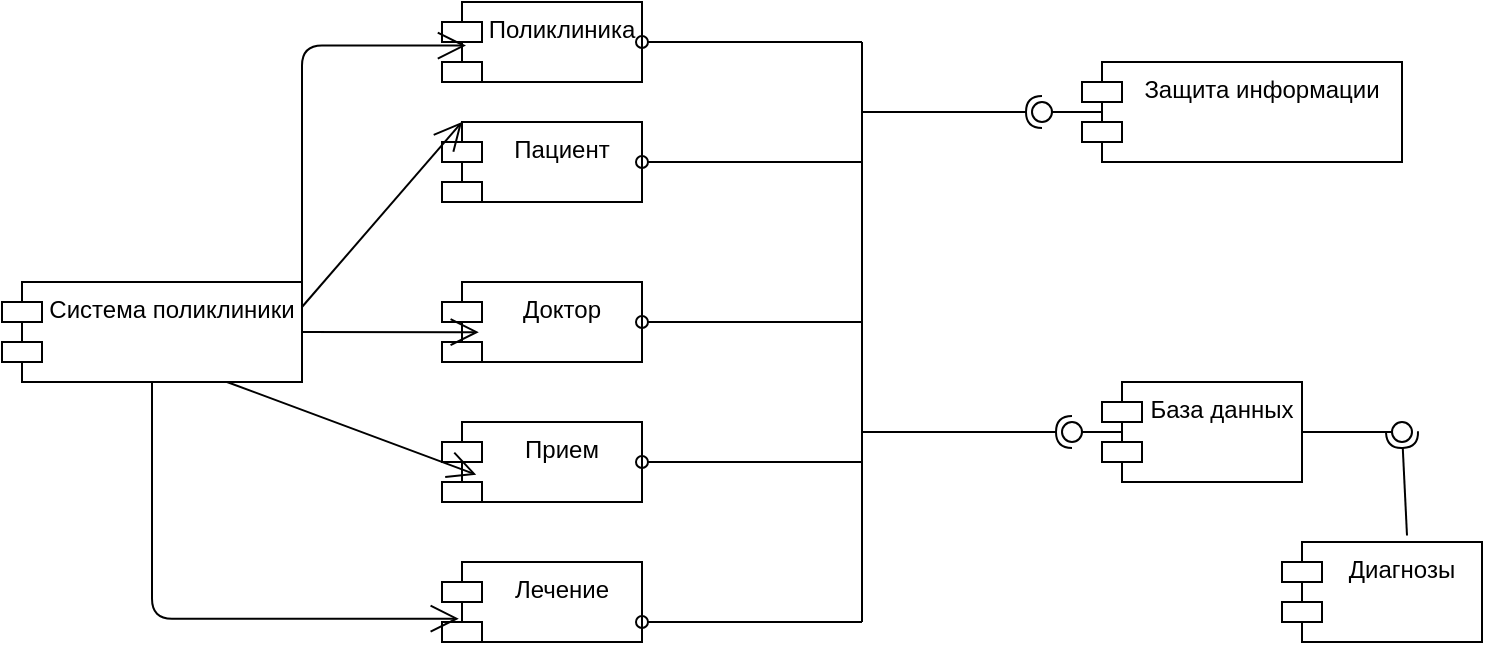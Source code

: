 <mxfile version="13.9.2" type="github"><diagram id="kE6_OOQiFV9fI9bZFdlB" name="Page-1"><mxGraphModel dx="898" dy="511" grid="1" gridSize="10" guides="1" tooltips="1" connect="1" arrows="1" fold="1" page="1" pageScale="1" pageWidth="827" pageHeight="1169" math="0" shadow="0"><root><mxCell id="0"/><mxCell id="1" parent="0"/><mxCell id="DkCNJi5BpqNCgtp9qnSv-1" value="Система поликлиники" style="shape=module;align=left;spacingLeft=20;align=center;verticalAlign=top;" vertex="1" parent="1"><mxGeometry x="10" y="170" width="150" height="50" as="geometry"/></mxCell><mxCell id="DkCNJi5BpqNCgtp9qnSv-2" value="Поликлиника" style="shape=module;align=left;spacingLeft=20;align=center;verticalAlign=top;" vertex="1" parent="1"><mxGeometry x="230" y="30" width="100" height="40" as="geometry"/></mxCell><mxCell id="DkCNJi5BpqNCgtp9qnSv-3" value="Пациент" style="shape=module;align=left;spacingLeft=20;align=center;verticalAlign=top;" vertex="1" parent="1"><mxGeometry x="230" y="90" width="100" height="40" as="geometry"/></mxCell><mxCell id="DkCNJi5BpqNCgtp9qnSv-4" value="Доктор" style="shape=module;align=left;spacingLeft=20;align=center;verticalAlign=top;" vertex="1" parent="1"><mxGeometry x="230" y="170" width="100" height="40" as="geometry"/></mxCell><mxCell id="DkCNJi5BpqNCgtp9qnSv-5" value="Прием" style="shape=module;align=left;spacingLeft=20;align=center;verticalAlign=top;" vertex="1" parent="1"><mxGeometry x="230" y="240" width="100" height="40" as="geometry"/></mxCell><mxCell id="DkCNJi5BpqNCgtp9qnSv-6" value="Лечение" style="shape=module;align=left;spacingLeft=20;align=center;verticalAlign=top;" vertex="1" parent="1"><mxGeometry x="230" y="310" width="100" height="40" as="geometry"/></mxCell><mxCell id="DkCNJi5BpqNCgtp9qnSv-7" value="" style="endArrow=open;endFill=1;endSize=12;html=1;exitX=1;exitY=0.25;exitDx=0;exitDy=0;entryX=0.12;entryY=0.545;entryDx=0;entryDy=0;entryPerimeter=0;edgeStyle=orthogonalEdgeStyle;" edge="1" parent="1" source="DkCNJi5BpqNCgtp9qnSv-1" target="DkCNJi5BpqNCgtp9qnSv-2"><mxGeometry width="160" relative="1" as="geometry"><mxPoint x="330" y="260" as="sourcePoint"/><mxPoint x="490" y="260" as="targetPoint"/><Array as="points"><mxPoint x="160" y="52"/></Array></mxGeometry></mxCell><mxCell id="DkCNJi5BpqNCgtp9qnSv-8" value="" style="endArrow=open;endFill=1;endSize=12;html=1;exitX=1;exitY=0.25;exitDx=0;exitDy=0;entryX=0;entryY=0;entryDx=10;entryDy=0;entryPerimeter=0;" edge="1" parent="1" source="DkCNJi5BpqNCgtp9qnSv-1" target="DkCNJi5BpqNCgtp9qnSv-3"><mxGeometry width="160" relative="1" as="geometry"><mxPoint x="330" y="260" as="sourcePoint"/><mxPoint x="490" y="260" as="targetPoint"/></mxGeometry></mxCell><mxCell id="DkCNJi5BpqNCgtp9qnSv-9" value="" style="endArrow=open;endFill=1;endSize=12;html=1;exitX=1;exitY=0.5;exitDx=0;exitDy=0;entryX=0.184;entryY=0.627;entryDx=0;entryDy=0;entryPerimeter=0;" edge="1" parent="1" source="DkCNJi5BpqNCgtp9qnSv-1" target="DkCNJi5BpqNCgtp9qnSv-4"><mxGeometry width="160" relative="1" as="geometry"><mxPoint x="330" y="260" as="sourcePoint"/><mxPoint x="490" y="260" as="targetPoint"/></mxGeometry></mxCell><mxCell id="DkCNJi5BpqNCgtp9qnSv-12" value="" style="endArrow=open;endFill=1;endSize=12;html=1;exitX=0.5;exitY=1;exitDx=0;exitDy=0;entryX=0.084;entryY=0.709;entryDx=0;entryDy=0;entryPerimeter=0;edgeStyle=orthogonalEdgeStyle;" edge="1" parent="1" source="DkCNJi5BpqNCgtp9qnSv-1" target="DkCNJi5BpqNCgtp9qnSv-6"><mxGeometry width="160" relative="1" as="geometry"><mxPoint x="330" y="260" as="sourcePoint"/><mxPoint x="490" y="260" as="targetPoint"/><Array as="points"><mxPoint x="85" y="338"/></Array></mxGeometry></mxCell><mxCell id="DkCNJi5BpqNCgtp9qnSv-14" value="" style="endArrow=open;endFill=1;endSize=12;html=1;exitX=0.75;exitY=1;exitDx=0;exitDy=0;entryX=0.171;entryY=0.659;entryDx=0;entryDy=0;entryPerimeter=0;" edge="1" parent="1" source="DkCNJi5BpqNCgtp9qnSv-1" target="DkCNJi5BpqNCgtp9qnSv-5"><mxGeometry width="160" relative="1" as="geometry"><mxPoint x="330" y="260" as="sourcePoint"/><mxPoint x="490" y="260" as="targetPoint"/></mxGeometry></mxCell><mxCell id="DkCNJi5BpqNCgtp9qnSv-19" value="" style="endArrow=oval;html=1;entryX=1;entryY=0.5;entryDx=0;entryDy=0;startArrow=none;startFill=0;endFill=0;" edge="1" parent="1" target="DkCNJi5BpqNCgtp9qnSv-2"><mxGeometry width="50" height="50" relative="1" as="geometry"><mxPoint x="440" y="50" as="sourcePoint"/><mxPoint x="440" y="240" as="targetPoint"/></mxGeometry></mxCell><mxCell id="DkCNJi5BpqNCgtp9qnSv-20" value="" style="endArrow=none;html=1;" edge="1" parent="1"><mxGeometry width="50" height="50" relative="1" as="geometry"><mxPoint x="440" y="340" as="sourcePoint"/><mxPoint x="440" y="50" as="targetPoint"/></mxGeometry></mxCell><mxCell id="DkCNJi5BpqNCgtp9qnSv-21" value="" style="endArrow=oval;html=1;entryX=1;entryY=0.5;entryDx=0;entryDy=0;endFill=0;" edge="1" parent="1" target="DkCNJi5BpqNCgtp9qnSv-3"><mxGeometry width="50" height="50" relative="1" as="geometry"><mxPoint x="440" y="110" as="sourcePoint"/><mxPoint x="440" y="240" as="targetPoint"/></mxGeometry></mxCell><mxCell id="DkCNJi5BpqNCgtp9qnSv-22" value="" style="endArrow=oval;html=1;entryX=1;entryY=0.5;entryDx=0;entryDy=0;endFill=0;" edge="1" parent="1" target="DkCNJi5BpqNCgtp9qnSv-4"><mxGeometry width="50" height="50" relative="1" as="geometry"><mxPoint x="440" y="190" as="sourcePoint"/><mxPoint x="440" y="240" as="targetPoint"/></mxGeometry></mxCell><mxCell id="DkCNJi5BpqNCgtp9qnSv-23" value="" style="endArrow=oval;html=1;entryX=1;entryY=0.5;entryDx=0;entryDy=0;endFill=0;" edge="1" parent="1" target="DkCNJi5BpqNCgtp9qnSv-5"><mxGeometry width="50" height="50" relative="1" as="geometry"><mxPoint x="440" y="260" as="sourcePoint"/><mxPoint x="440" y="240" as="targetPoint"/></mxGeometry></mxCell><mxCell id="DkCNJi5BpqNCgtp9qnSv-24" value="" style="endArrow=oval;html=1;endFill=0;" edge="1" parent="1"><mxGeometry width="50" height="50" relative="1" as="geometry"><mxPoint x="440" y="340" as="sourcePoint"/><mxPoint x="330" y="340" as="targetPoint"/></mxGeometry></mxCell><mxCell id="DkCNJi5BpqNCgtp9qnSv-25" value="" style="rounded=0;orthogonalLoop=1;jettySize=auto;html=1;endArrow=none;endFill=0;" edge="1" target="DkCNJi5BpqNCgtp9qnSv-27" parent="1"><mxGeometry relative="1" as="geometry"><mxPoint x="590" y="85" as="sourcePoint"/></mxGeometry></mxCell><mxCell id="DkCNJi5BpqNCgtp9qnSv-26" value="" style="rounded=0;orthogonalLoop=1;jettySize=auto;html=1;endArrow=halfCircle;endFill=0;entryX=0.5;entryY=0.5;entryDx=0;entryDy=0;endSize=6;strokeWidth=1;" edge="1" target="DkCNJi5BpqNCgtp9qnSv-27" parent="1"><mxGeometry relative="1" as="geometry"><mxPoint x="440" y="85" as="sourcePoint"/></mxGeometry></mxCell><mxCell id="DkCNJi5BpqNCgtp9qnSv-27" value="" style="ellipse;whiteSpace=wrap;html=1;fontFamily=Helvetica;fontSize=12;fontColor=#000000;align=center;strokeColor=#000000;fillColor=#ffffff;points=[];aspect=fixed;resizable=0;" vertex="1" parent="1"><mxGeometry x="525" y="80" width="10" height="10" as="geometry"/></mxCell><mxCell id="DkCNJi5BpqNCgtp9qnSv-31" value="" style="rounded=0;orthogonalLoop=1;jettySize=auto;html=1;endArrow=none;endFill=0;" edge="1" target="DkCNJi5BpqNCgtp9qnSv-33" parent="1"><mxGeometry relative="1" as="geometry"><mxPoint x="600" y="245" as="sourcePoint"/></mxGeometry></mxCell><mxCell id="DkCNJi5BpqNCgtp9qnSv-32" value="" style="rounded=0;orthogonalLoop=1;jettySize=auto;html=1;endArrow=halfCircle;endFill=0;entryX=0.5;entryY=0.5;entryDx=0;entryDy=0;endSize=6;strokeWidth=1;" edge="1" target="DkCNJi5BpqNCgtp9qnSv-33" parent="1"><mxGeometry relative="1" as="geometry"><mxPoint x="440" y="245" as="sourcePoint"/></mxGeometry></mxCell><mxCell id="DkCNJi5BpqNCgtp9qnSv-33" value="" style="ellipse;whiteSpace=wrap;html=1;fontFamily=Helvetica;fontSize=12;fontColor=#000000;align=center;strokeColor=#000000;fillColor=#ffffff;points=[];aspect=fixed;resizable=0;" vertex="1" parent="1"><mxGeometry x="540" y="240" width="10" height="10" as="geometry"/></mxCell><mxCell id="DkCNJi5BpqNCgtp9qnSv-34" value="Защита информации" style="shape=module;align=left;spacingLeft=20;align=center;verticalAlign=top;" vertex="1" parent="1"><mxGeometry x="550" y="60" width="160" height="50" as="geometry"/></mxCell><mxCell id="DkCNJi5BpqNCgtp9qnSv-35" value="База данных" style="shape=module;align=left;spacingLeft=20;align=center;verticalAlign=top;" vertex="1" parent="1"><mxGeometry x="560" y="220" width="100" height="50" as="geometry"/></mxCell><mxCell id="DkCNJi5BpqNCgtp9qnSv-36" value="" style="rounded=0;orthogonalLoop=1;jettySize=auto;html=1;endArrow=none;endFill=0;exitX=1;exitY=0.5;exitDx=0;exitDy=0;" edge="1" target="DkCNJi5BpqNCgtp9qnSv-38" parent="1" source="DkCNJi5BpqNCgtp9qnSv-35"><mxGeometry relative="1" as="geometry"><mxPoint x="690" y="245" as="sourcePoint"/></mxGeometry></mxCell><mxCell id="DkCNJi5BpqNCgtp9qnSv-37" value="" style="rounded=0;orthogonalLoop=1;jettySize=auto;html=1;endArrow=halfCircle;endFill=0;entryX=0.5;entryY=0.5;entryDx=0;entryDy=0;endSize=6;strokeWidth=1;exitX=0.625;exitY=-0.065;exitDx=0;exitDy=0;exitPerimeter=0;" edge="1" target="DkCNJi5BpqNCgtp9qnSv-38" parent="1" source="DkCNJi5BpqNCgtp9qnSv-39"><mxGeometry relative="1" as="geometry"><mxPoint x="730" y="245" as="sourcePoint"/></mxGeometry></mxCell><mxCell id="DkCNJi5BpqNCgtp9qnSv-38" value="" style="ellipse;whiteSpace=wrap;html=1;fontFamily=Helvetica;fontSize=12;fontColor=#000000;align=center;strokeColor=#000000;fillColor=#ffffff;points=[];aspect=fixed;resizable=0;" vertex="1" parent="1"><mxGeometry x="705" y="240" width="10" height="10" as="geometry"/></mxCell><mxCell id="DkCNJi5BpqNCgtp9qnSv-39" value="Диагнозы" style="shape=module;align=left;spacingLeft=20;align=center;verticalAlign=top;" vertex="1" parent="1"><mxGeometry x="650" y="300" width="100" height="50" as="geometry"/></mxCell></root></mxGraphModel></diagram></mxfile>